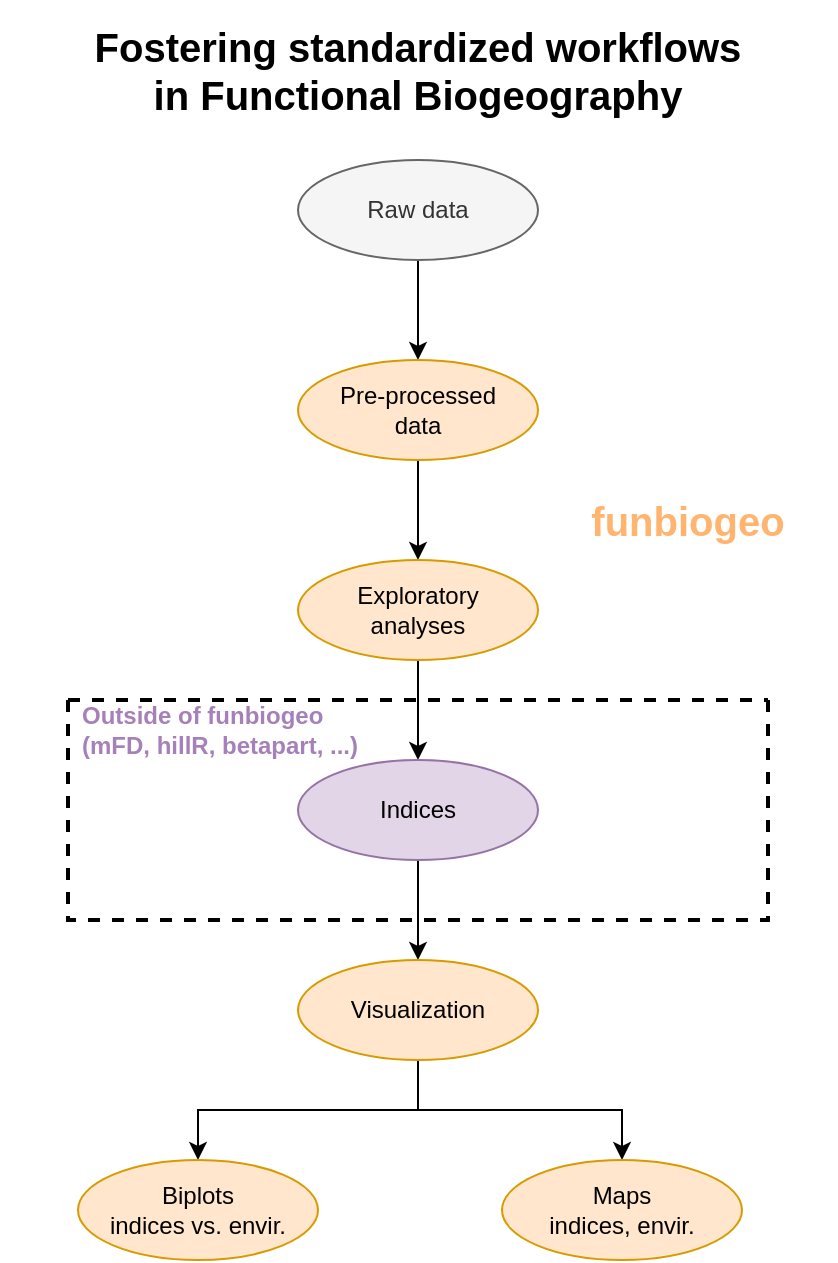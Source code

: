 <mxfile version="15.4.0" type="device"><diagram id="ggBcoeE9aCV3Giai-uC0" name="Page-1"><mxGraphModel dx="1106" dy="830" grid="1" gridSize="10" guides="1" tooltips="1" connect="1" arrows="1" fold="1" page="1" pageScale="1" pageWidth="583" pageHeight="827" math="0" shadow="0"><root><mxCell id="0"/><mxCell id="1" parent="0"/><mxCell id="7_N7AO6GfQvUHB15rHO7-11" style="edgeStyle=orthogonalEdgeStyle;rounded=0;orthogonalLoop=1;jettySize=auto;html=1;exitX=0.5;exitY=1;exitDx=0;exitDy=0;entryX=0.5;entryY=0;entryDx=0;entryDy=0;" edge="1" parent="1" source="7_N7AO6GfQvUHB15rHO7-1" target="7_N7AO6GfQvUHB15rHO7-2"><mxGeometry relative="1" as="geometry"/></mxCell><mxCell id="7_N7AO6GfQvUHB15rHO7-1" value="Raw data" style="ellipse;whiteSpace=wrap;html=1;fillColor=#f5f5f5;strokeColor=#666666;fontColor=#333333;" vertex="1" parent="1"><mxGeometry x="232" y="100" width="120" height="50" as="geometry"/></mxCell><mxCell id="7_N7AO6GfQvUHB15rHO7-12" style="edgeStyle=orthogonalEdgeStyle;rounded=0;orthogonalLoop=1;jettySize=auto;html=1;exitX=0.5;exitY=1;exitDx=0;exitDy=0;entryX=0.5;entryY=0;entryDx=0;entryDy=0;" edge="1" parent="1" source="7_N7AO6GfQvUHB15rHO7-2" target="7_N7AO6GfQvUHB15rHO7-3"><mxGeometry relative="1" as="geometry"/></mxCell><mxCell id="7_N7AO6GfQvUHB15rHO7-2" value="Pre-processed&lt;br&gt;data" style="ellipse;whiteSpace=wrap;html=1;fillColor=#ffe6cc;strokeColor=#d79b00;" vertex="1" parent="1"><mxGeometry x="232" y="200" width="120" height="50" as="geometry"/></mxCell><mxCell id="7_N7AO6GfQvUHB15rHO7-13" style="edgeStyle=orthogonalEdgeStyle;rounded=0;orthogonalLoop=1;jettySize=auto;html=1;exitX=0.5;exitY=1;exitDx=0;exitDy=0;entryX=0.5;entryY=0;entryDx=0;entryDy=0;" edge="1" parent="1" source="7_N7AO6GfQvUHB15rHO7-3" target="7_N7AO6GfQvUHB15rHO7-4"><mxGeometry relative="1" as="geometry"/></mxCell><mxCell id="7_N7AO6GfQvUHB15rHO7-3" value="Exploratory&lt;br&gt;analyses" style="ellipse;whiteSpace=wrap;html=1;fillColor=#ffe6cc;strokeColor=#d79b00;" vertex="1" parent="1"><mxGeometry x="232" y="300" width="120" height="50" as="geometry"/></mxCell><mxCell id="7_N7AO6GfQvUHB15rHO7-14" style="edgeStyle=orthogonalEdgeStyle;rounded=0;orthogonalLoop=1;jettySize=auto;html=1;exitX=0.5;exitY=1;exitDx=0;exitDy=0;entryX=0.5;entryY=0;entryDx=0;entryDy=0;" edge="1" parent="1" source="7_N7AO6GfQvUHB15rHO7-4" target="7_N7AO6GfQvUHB15rHO7-5"><mxGeometry relative="1" as="geometry"/></mxCell><mxCell id="7_N7AO6GfQvUHB15rHO7-4" value="Indices" style="ellipse;whiteSpace=wrap;html=1;fillColor=#e1d5e7;strokeColor=#9673a6;" vertex="1" parent="1"><mxGeometry x="232" y="400" width="120" height="50" as="geometry"/></mxCell><mxCell id="7_N7AO6GfQvUHB15rHO7-15" style="edgeStyle=orthogonalEdgeStyle;rounded=0;orthogonalLoop=1;jettySize=auto;html=1;exitX=0.5;exitY=1;exitDx=0;exitDy=0;entryX=0.5;entryY=0;entryDx=0;entryDy=0;" edge="1" parent="1" source="7_N7AO6GfQvUHB15rHO7-5" target="7_N7AO6GfQvUHB15rHO7-6"><mxGeometry relative="1" as="geometry"/></mxCell><mxCell id="7_N7AO6GfQvUHB15rHO7-16" style="edgeStyle=orthogonalEdgeStyle;rounded=0;orthogonalLoop=1;jettySize=auto;html=1;exitX=0.5;exitY=1;exitDx=0;exitDy=0;entryX=0.5;entryY=0;entryDx=0;entryDy=0;" edge="1" parent="1" source="7_N7AO6GfQvUHB15rHO7-5" target="7_N7AO6GfQvUHB15rHO7-7"><mxGeometry relative="1" as="geometry"/></mxCell><mxCell id="7_N7AO6GfQvUHB15rHO7-5" value="Visualization" style="ellipse;whiteSpace=wrap;html=1;fillColor=#ffe6cc;strokeColor=#d79b00;" vertex="1" parent="1"><mxGeometry x="232" y="500" width="120" height="50" as="geometry"/></mxCell><mxCell id="7_N7AO6GfQvUHB15rHO7-6" value="Biplots&lt;br&gt;indices vs. envir." style="ellipse;whiteSpace=wrap;html=1;fillColor=#ffe6cc;strokeColor=#d79b00;" vertex="1" parent="1"><mxGeometry x="122" y="600" width="120" height="50" as="geometry"/></mxCell><mxCell id="7_N7AO6GfQvUHB15rHO7-7" value="Maps&lt;br&gt;indices, envir." style="ellipse;whiteSpace=wrap;html=1;fillColor=#ffe6cc;strokeColor=#d79b00;" vertex="1" parent="1"><mxGeometry x="334" y="600" width="120" height="50" as="geometry"/></mxCell><mxCell id="7_N7AO6GfQvUHB15rHO7-18" value="" style="swimlane;startSize=0;dashed=1;strokeWidth=2;" vertex="1" parent="1"><mxGeometry x="117" y="370" width="350" height="110" as="geometry"/></mxCell><mxCell id="7_N7AO6GfQvUHB15rHO7-19" value="Outside of funbiogeo&lt;br&gt;(mFD, hillR, betapart, ...)" style="text;html=1;strokeColor=none;fillColor=none;align=left;verticalAlign=middle;whiteSpace=wrap;rounded=0;dashed=1;fontStyle=1;fontColor=#A680B8;" vertex="1" parent="7_N7AO6GfQvUHB15rHO7-18"><mxGeometry x="5" width="160" height="30" as="geometry"/></mxCell><mxCell id="7_N7AO6GfQvUHB15rHO7-20" value="&lt;b style=&quot;font-size: 20px;&quot;&gt;&lt;font color=&quot;#ffb570&quot; style=&quot;font-size: 20px;&quot;&gt;funbiogeo&lt;/font&gt;&lt;/b&gt;" style="text;html=1;strokeColor=none;fillColor=none;align=center;verticalAlign=middle;whiteSpace=wrap;rounded=0;dashed=1;fontColor=#A680B8;fontSize=20;" vertex="1" parent="1"><mxGeometry x="353" y="260" width="148" height="40" as="geometry"/></mxCell><mxCell id="7_N7AO6GfQvUHB15rHO7-21" value="&lt;b style=&quot;font-size: 20px&quot;&gt;&lt;font style=&quot;font-size: 20px&quot;&gt;&lt;font color=&quot;#000000&quot;&gt;Fostering standardized workflows&lt;br&gt;in Functional Biogeography&lt;/font&gt;&lt;br&gt;&lt;/font&gt;&lt;/b&gt;" style="text;html=1;strokeColor=none;fillColor=none;align=center;verticalAlign=middle;whiteSpace=wrap;rounded=0;dashed=1;fontColor=#A680B8;fontSize=20;" vertex="1" parent="1"><mxGeometry x="83" y="20" width="418" height="70" as="geometry"/></mxCell></root></mxGraphModel></diagram></mxfile>